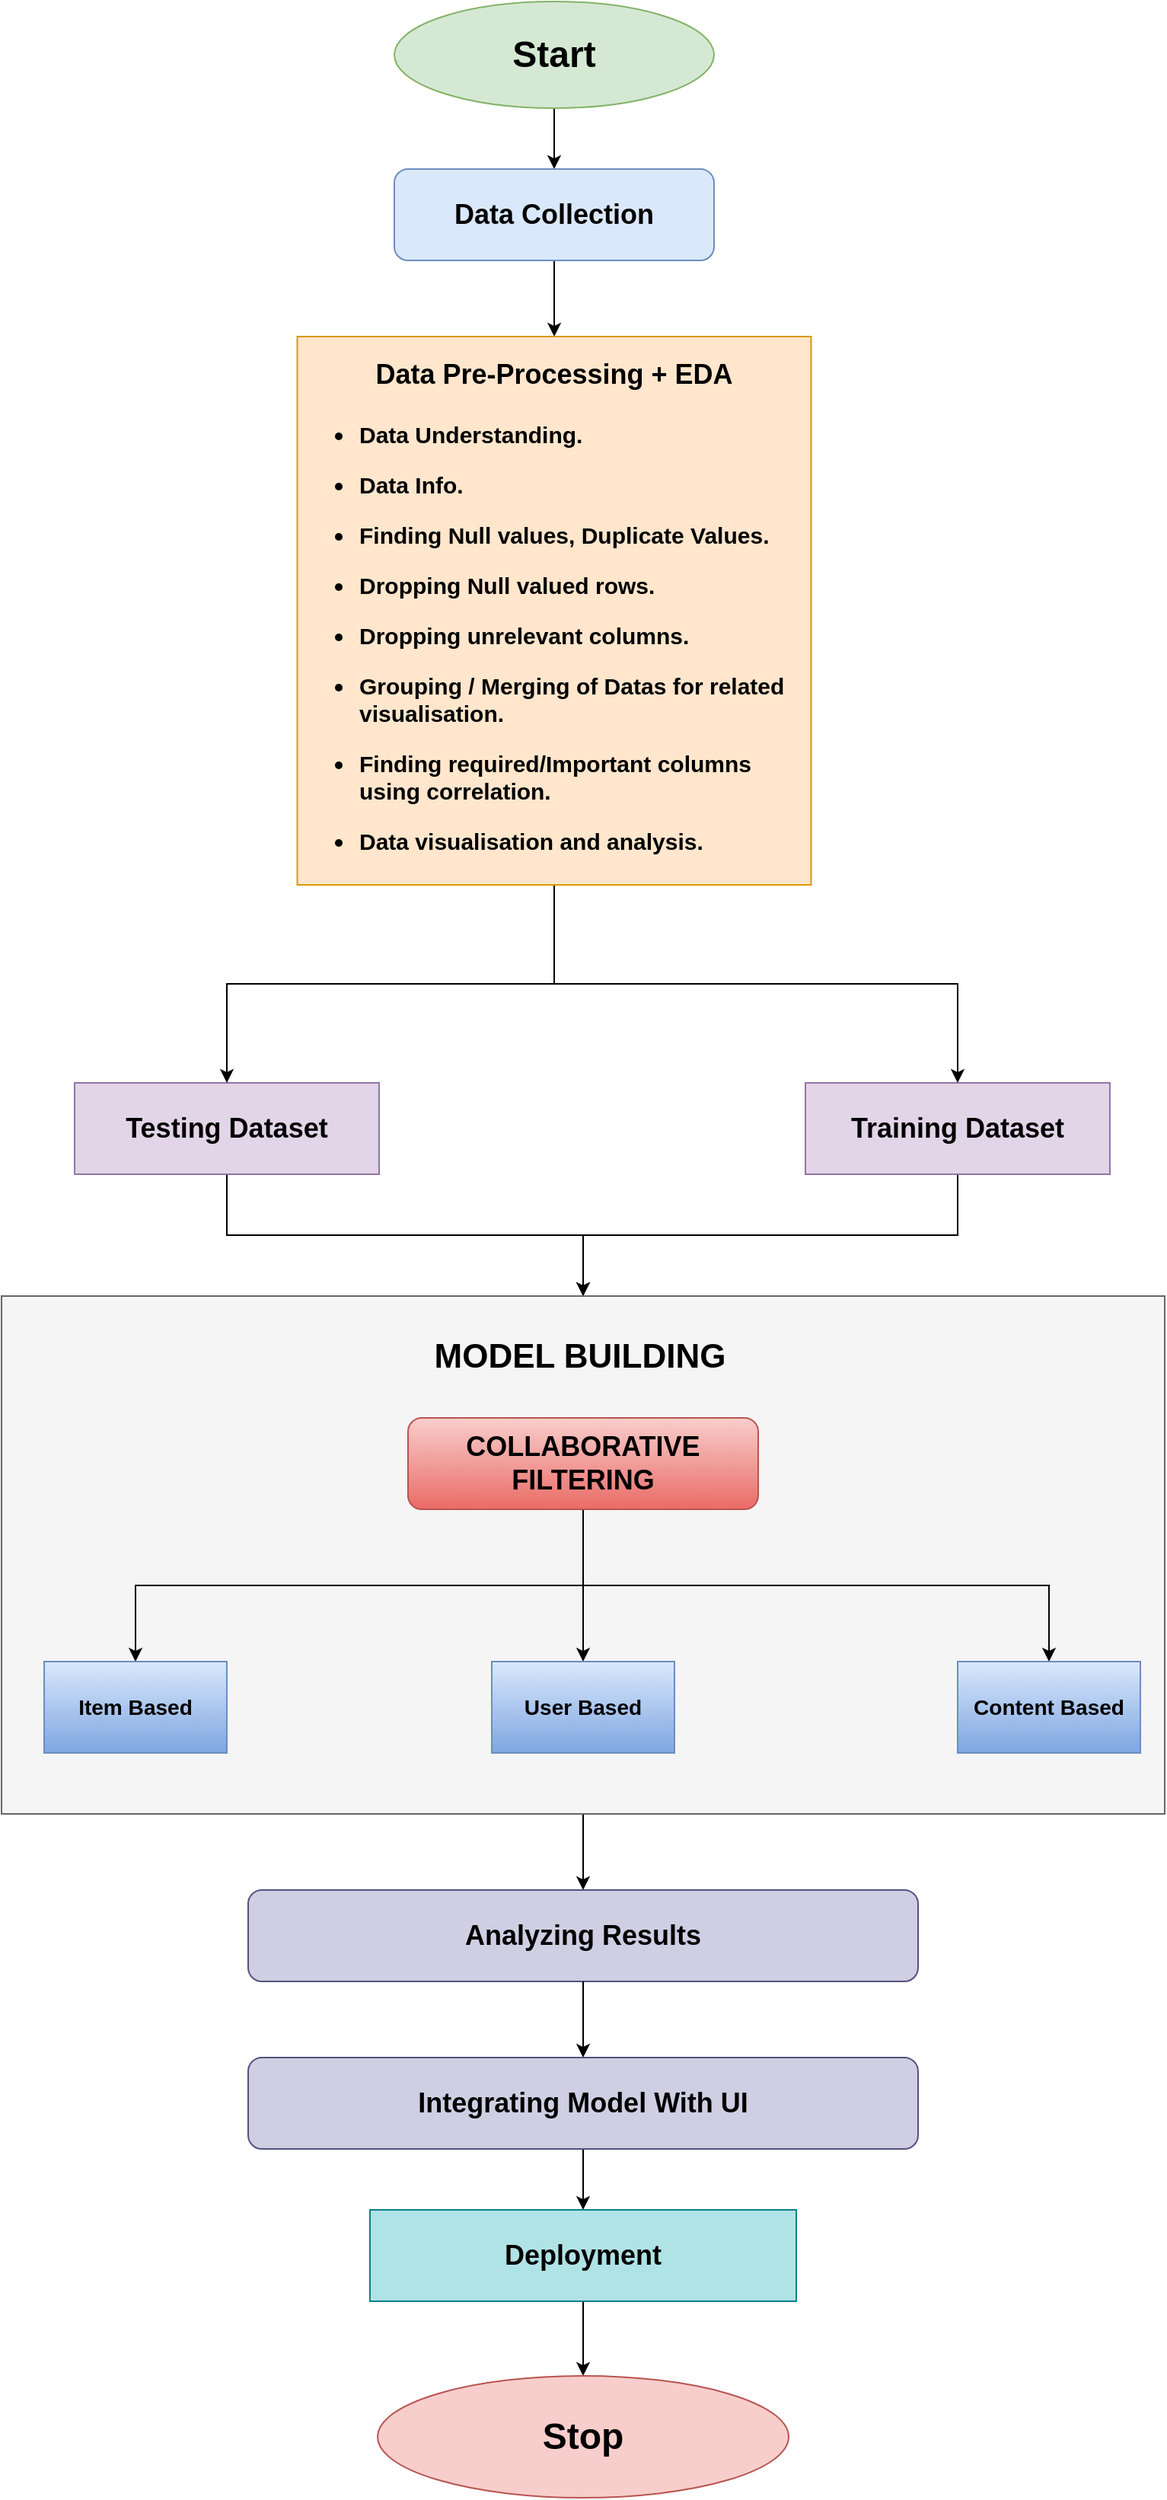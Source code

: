 <mxfile version="21.2.8" type="device">
  <diagram name="Page-1" id="9hxLYqNP3LHKtALYkd7O">
    <mxGraphModel dx="1360" dy="2012" grid="1" gridSize="10" guides="1" tooltips="1" connect="1" arrows="1" fold="1" page="1" pageScale="1" pageWidth="827" pageHeight="1169" math="0" shadow="0">
      <root>
        <mxCell id="0" />
        <mxCell id="1" parent="0" />
        <mxCell id="EqSnk9lM7KNuakhN3Bo1-7" value="" style="edgeStyle=orthogonalEdgeStyle;rounded=0;orthogonalLoop=1;jettySize=auto;html=1;" parent="1" source="yutgnLzAhWY8UuOz-R10-1" target="EqSnk9lM7KNuakhN3Bo1-4" edge="1">
          <mxGeometry relative="1" as="geometry" />
        </mxCell>
        <mxCell id="yutgnLzAhWY8UuOz-R10-1" value="&lt;h1&gt;Start&lt;/h1&gt;" style="ellipse;whiteSpace=wrap;html=1;fillColor=#d5e8d4;strokeColor=#82b366;" parent="1" vertex="1">
          <mxGeometry x="290" y="-390" width="210" height="70" as="geometry" />
        </mxCell>
        <mxCell id="EqSnk9lM7KNuakhN3Bo1-24" value="" style="edgeStyle=orthogonalEdgeStyle;rounded=0;orthogonalLoop=1;jettySize=auto;html=1;" parent="1" source="yutgnLzAhWY8UuOz-R10-17" target="yutgnLzAhWY8UuOz-R10-22" edge="1">
          <mxGeometry relative="1" as="geometry">
            <Array as="points">
              <mxPoint x="180" y="420" />
              <mxPoint x="414" y="420" />
            </Array>
          </mxGeometry>
        </mxCell>
        <mxCell id="yutgnLzAhWY8UuOz-R10-17" value="&lt;h2&gt;Testing Dataset&lt;/h2&gt;" style="rounded=0;whiteSpace=wrap;html=1;fillColor=#e1d5e7;strokeColor=#9673a6;" parent="1" vertex="1">
          <mxGeometry x="80" y="320" width="200" height="60" as="geometry" />
        </mxCell>
        <mxCell id="EqSnk9lM7KNuakhN3Bo1-25" value="" style="edgeStyle=orthogonalEdgeStyle;rounded=0;orthogonalLoop=1;jettySize=auto;html=1;" parent="1" source="yutgnLzAhWY8UuOz-R10-18" target="yutgnLzAhWY8UuOz-R10-22" edge="1">
          <mxGeometry relative="1" as="geometry" />
        </mxCell>
        <mxCell id="yutgnLzAhWY8UuOz-R10-18" value="&lt;h2&gt;Training Dataset&lt;/h2&gt;" style="rounded=0;whiteSpace=wrap;html=1;fillColor=#e1d5e7;strokeColor=#9673a6;" parent="1" vertex="1">
          <mxGeometry x="560" y="320" width="200" height="60" as="geometry" />
        </mxCell>
        <mxCell id="yutgnLzAhWY8UuOz-R10-33" style="edgeStyle=orthogonalEdgeStyle;rounded=0;orthogonalLoop=1;jettySize=auto;html=1;entryX=0.5;entryY=0;entryDx=0;entryDy=0;" parent="1" source="yutgnLzAhWY8UuOz-R10-22" target="yutgnLzAhWY8UuOz-R10-32" edge="1">
          <mxGeometry relative="1" as="geometry" />
        </mxCell>
        <mxCell id="yutgnLzAhWY8UuOz-R10-22" value="" style="rounded=0;whiteSpace=wrap;html=1;fillColor=#f5f5f5;fontColor=#333333;strokeColor=#666666;" parent="1" vertex="1">
          <mxGeometry x="32" y="460" width="764" height="340" as="geometry" />
        </mxCell>
        <mxCell id="yutgnLzAhWY8UuOz-R10-36" style="edgeStyle=orthogonalEdgeStyle;rounded=0;orthogonalLoop=1;jettySize=auto;html=1;exitX=0.5;exitY=1;exitDx=0;exitDy=0;entryX=0.5;entryY=0;entryDx=0;entryDy=0;" parent="1" source="QLZWeZBHtr0a9HTYfuGA-2" target="yutgnLzAhWY8UuOz-R10-35" edge="1">
          <mxGeometry relative="1" as="geometry" />
        </mxCell>
        <mxCell id="yutgnLzAhWY8UuOz-R10-32" value="&lt;h2&gt;Analyzing Results&lt;/h2&gt;" style="rounded=1;whiteSpace=wrap;html=1;fillColor=#d0cee2;strokeColor=#56517e;" parent="1" vertex="1">
          <mxGeometry x="194" y="850" width="440" height="60" as="geometry" />
        </mxCell>
        <mxCell id="31JHaFIlopjZBxf8TIQA-5" style="edgeStyle=orthogonalEdgeStyle;rounded=0;orthogonalLoop=1;jettySize=auto;html=1;exitX=0.5;exitY=1;exitDx=0;exitDy=0;" parent="1" source="yutgnLzAhWY8UuOz-R10-35" target="yutgnLzAhWY8UuOz-R10-37" edge="1">
          <mxGeometry relative="1" as="geometry" />
        </mxCell>
        <mxCell id="yutgnLzAhWY8UuOz-R10-35" value="&lt;h2&gt;Deployment&lt;/h2&gt;" style="rounded=0;whiteSpace=wrap;html=1;fillColor=#b0e3e6;strokeColor=#0e8088;" parent="1" vertex="1">
          <mxGeometry x="274" y="1060" width="280" height="60" as="geometry" />
        </mxCell>
        <mxCell id="yutgnLzAhWY8UuOz-R10-37" value="&lt;h1&gt;Stop&lt;/h1&gt;" style="ellipse;whiteSpace=wrap;html=1;fillColor=#f8cecc;strokeColor=#b85450;" parent="1" vertex="1">
          <mxGeometry x="279" y="1169" width="270" height="80" as="geometry" />
        </mxCell>
        <mxCell id="EqSnk9lM7KNuakhN3Bo1-8" value="" style="edgeStyle=orthogonalEdgeStyle;rounded=0;orthogonalLoop=1;jettySize=auto;html=1;" parent="1" source="EqSnk9lM7KNuakhN3Bo1-4" target="yutgnLzAhWY8UuOz-R10-13" edge="1">
          <mxGeometry relative="1" as="geometry" />
        </mxCell>
        <mxCell id="EqSnk9lM7KNuakhN3Bo1-4" value="&lt;h2&gt;Data Collection&lt;/h2&gt;" style="rounded=1;whiteSpace=wrap;html=1;fillColor=#dae8fc;strokeColor=#6c8ebf;" parent="1" vertex="1">
          <mxGeometry x="290" y="-280" width="210" height="60" as="geometry" />
        </mxCell>
        <mxCell id="EqSnk9lM7KNuakhN3Bo1-6" value="" style="edgeStyle=orthogonalEdgeStyle;rounded=0;orthogonalLoop=1;jettySize=auto;html=1;exitX=0.5;exitY=1;exitDx=0;exitDy=0;exitPerimeter=0;" parent="1" target="yutgnLzAhWY8UuOz-R10-13" edge="1">
          <mxGeometry relative="1" as="geometry">
            <mxPoint x="395.353" y="70" as="targetPoint" />
            <mxPoint x="395" y="-150" as="sourcePoint" />
          </mxGeometry>
        </mxCell>
        <mxCell id="EqSnk9lM7KNuakhN3Bo1-20" style="edgeStyle=orthogonalEdgeStyle;rounded=0;orthogonalLoop=1;jettySize=auto;html=1;exitX=0.5;exitY=1;exitDx=0;exitDy=0;entryX=0.5;entryY=0;entryDx=0;entryDy=0;" parent="1" source="yutgnLzAhWY8UuOz-R10-13" target="yutgnLzAhWY8UuOz-R10-17" edge="1">
          <mxGeometry relative="1" as="geometry" />
        </mxCell>
        <mxCell id="EqSnk9lM7KNuakhN3Bo1-21" style="edgeStyle=orthogonalEdgeStyle;rounded=0;orthogonalLoop=1;jettySize=auto;html=1;exitX=0.5;exitY=1;exitDx=0;exitDy=0;entryX=0.5;entryY=0;entryDx=0;entryDy=0;" parent="1" source="yutgnLzAhWY8UuOz-R10-13" target="yutgnLzAhWY8UuOz-R10-18" edge="1">
          <mxGeometry relative="1" as="geometry" />
        </mxCell>
        <mxCell id="yutgnLzAhWY8UuOz-R10-13" value="&lt;h2&gt;Data Pre-Processing + EDA&lt;/h2&gt;&lt;div style=&quot;font-size: 15px;&quot;&gt;&lt;h4&gt;&lt;ul style=&quot;&quot;&gt;&lt;li style=&quot;text-align: left;&quot;&gt;&lt;b style=&quot;&quot;&gt;&lt;font style=&quot;font-size: 15px;&quot;&gt;Data Understanding.&amp;nbsp;&lt;/font&gt;&lt;/b&gt;&lt;/li&gt;&lt;/ul&gt;&lt;ul style=&quot;&quot;&gt;&lt;li style=&quot;text-align: left;&quot;&gt;&lt;b&gt;&lt;font style=&quot;font-size: 15px;&quot;&gt;Data Info.&lt;/font&gt;&lt;/b&gt;&lt;/li&gt;&lt;/ul&gt;&lt;ul style=&quot;&quot;&gt;&lt;li style=&quot;text-align: left;&quot;&gt;&lt;b&gt;&lt;font style=&quot;font-size: 15px;&quot;&gt;Finding Null values, Duplicate Values.&lt;/font&gt;&lt;/b&gt;&lt;/li&gt;&lt;/ul&gt;&lt;ul style=&quot;&quot;&gt;&lt;li style=&quot;text-align: left;&quot;&gt;&lt;font style=&quot;font-size: 15px;&quot;&gt;Dropping Null valued rows.&lt;/font&gt;&lt;/li&gt;&lt;/ul&gt;&lt;ul style=&quot;&quot;&gt;&lt;li style=&quot;text-align: left;&quot;&gt;&lt;b&gt;&lt;font style=&quot;font-size: 15px;&quot;&gt;Dropping unrelevant columns.&lt;/font&gt;&lt;/b&gt;&lt;/li&gt;&lt;/ul&gt;&lt;ul style=&quot;&quot;&gt;&lt;li style=&quot;text-align: left;&quot;&gt;&lt;b&gt;&lt;font style=&quot;font-size: 15px;&quot;&gt;Grouping / Merging of Datas for related visualisation.&lt;/font&gt;&lt;/b&gt;&lt;/li&gt;&lt;/ul&gt;&lt;ul style=&quot;&quot;&gt;&lt;li style=&quot;text-align: left;&quot;&gt;&lt;b&gt;&lt;font style=&quot;font-size: 15px;&quot;&gt;Finding required/Important columns using correlation.&lt;/font&gt;&lt;/b&gt;&lt;/li&gt;&lt;/ul&gt;&lt;ul style=&quot;&quot;&gt;&lt;li style=&quot;text-align: left;&quot;&gt;&lt;b style=&quot;&quot;&gt;&lt;font style=&quot;font-size: 15px;&quot;&gt;Data visualisation and analysis.&lt;/font&gt;&lt;/b&gt;&lt;/li&gt;&lt;/ul&gt;&lt;/h4&gt;&lt;/div&gt;" style="rounded=0;whiteSpace=wrap;html=1;fillColor=#ffe6cc;strokeColor=#d79b00;" parent="1" vertex="1">
          <mxGeometry x="226.25" y="-170" width="337.5" height="360" as="geometry" />
        </mxCell>
        <mxCell id="EqSnk9lM7KNuakhN3Bo1-18" style="edgeStyle=orthogonalEdgeStyle;rounded=0;orthogonalLoop=1;jettySize=auto;html=1;exitX=0.5;exitY=1;exitDx=0;exitDy=0;" parent="1" source="EqSnk9lM7KNuakhN3Bo1-13" target="EqSnk9lM7KNuakhN3Bo1-14" edge="1">
          <mxGeometry relative="1" as="geometry" />
        </mxCell>
        <mxCell id="EqSnk9lM7KNuakhN3Bo1-19" style="edgeStyle=orthogonalEdgeStyle;rounded=0;orthogonalLoop=1;jettySize=auto;html=1;exitX=0.5;exitY=1;exitDx=0;exitDy=0;" parent="1" source="EqSnk9lM7KNuakhN3Bo1-13" target="EqSnk9lM7KNuakhN3Bo1-16" edge="1">
          <mxGeometry relative="1" as="geometry" />
        </mxCell>
        <mxCell id="EqSnk9lM7KNuakhN3Bo1-23" style="edgeStyle=orthogonalEdgeStyle;rounded=0;orthogonalLoop=1;jettySize=auto;html=1;exitX=0.5;exitY=1;exitDx=0;exitDy=0;entryX=0.5;entryY=0;entryDx=0;entryDy=0;" parent="1" source="EqSnk9lM7KNuakhN3Bo1-13" target="EqSnk9lM7KNuakhN3Bo1-15" edge="1">
          <mxGeometry relative="1" as="geometry" />
        </mxCell>
        <mxCell id="EqSnk9lM7KNuakhN3Bo1-13" value="&lt;h2&gt;COLLABORATIVE FILTERING&lt;/h2&gt;" style="rounded=1;whiteSpace=wrap;html=1;fillColor=#f8cecc;strokeColor=#b85450;gradientColor=#ea6b66;" parent="1" vertex="1">
          <mxGeometry x="299" y="540" width="230" height="60" as="geometry" />
        </mxCell>
        <mxCell id="EqSnk9lM7KNuakhN3Bo1-14" value="&lt;h3&gt;Item Based&lt;/h3&gt;" style="rounded=0;whiteSpace=wrap;html=1;fillColor=#dae8fc;gradientColor=#7ea6e0;strokeColor=#6c8ebf;" parent="1" vertex="1">
          <mxGeometry x="60" y="700" width="120" height="60" as="geometry" />
        </mxCell>
        <mxCell id="EqSnk9lM7KNuakhN3Bo1-15" value="&lt;h3&gt;User Based&lt;/h3&gt;" style="rounded=0;whiteSpace=wrap;html=1;fillColor=#dae8fc;gradientColor=#7ea6e0;strokeColor=#6c8ebf;" parent="1" vertex="1">
          <mxGeometry x="354" y="700" width="120" height="60" as="geometry" />
        </mxCell>
        <mxCell id="EqSnk9lM7KNuakhN3Bo1-16" value="&lt;h3&gt;Content Based&lt;/h3&gt;" style="rounded=0;whiteSpace=wrap;html=1;fillColor=#dae8fc;gradientColor=#7ea6e0;strokeColor=#6c8ebf;" parent="1" vertex="1">
          <mxGeometry x="660" y="700" width="120" height="60" as="geometry" />
        </mxCell>
        <mxCell id="QLZWeZBHtr0a9HTYfuGA-3" value="" style="edgeStyle=orthogonalEdgeStyle;rounded=0;orthogonalLoop=1;jettySize=auto;html=1;exitX=0.5;exitY=1;exitDx=0;exitDy=0;entryX=0.5;entryY=0;entryDx=0;entryDy=0;" edge="1" parent="1" source="yutgnLzAhWY8UuOz-R10-32" target="QLZWeZBHtr0a9HTYfuGA-2">
          <mxGeometry relative="1" as="geometry">
            <mxPoint x="414" y="790" as="sourcePoint" />
            <mxPoint x="414" y="980" as="targetPoint" />
          </mxGeometry>
        </mxCell>
        <mxCell id="QLZWeZBHtr0a9HTYfuGA-2" value="&lt;h2&gt;Integrating Model With UI&lt;/h2&gt;" style="rounded=1;whiteSpace=wrap;html=1;fillColor=#d0cee2;strokeColor=#56517e;" vertex="1" parent="1">
          <mxGeometry x="194" y="960" width="440" height="60" as="geometry" />
        </mxCell>
        <mxCell id="QLZWeZBHtr0a9HTYfuGA-4" value="&lt;h2 style=&quot;font-size: 22px;&quot;&gt;MODEL BUILDING&lt;/h2&gt;" style="text;html=1;strokeColor=none;fillColor=none;align=center;verticalAlign=middle;whiteSpace=wrap;rounded=0;fontSize=22;fontFamily=Helvetica;" vertex="1" parent="1">
          <mxGeometry x="299" y="470" width="226" height="60" as="geometry" />
        </mxCell>
      </root>
    </mxGraphModel>
  </diagram>
</mxfile>

